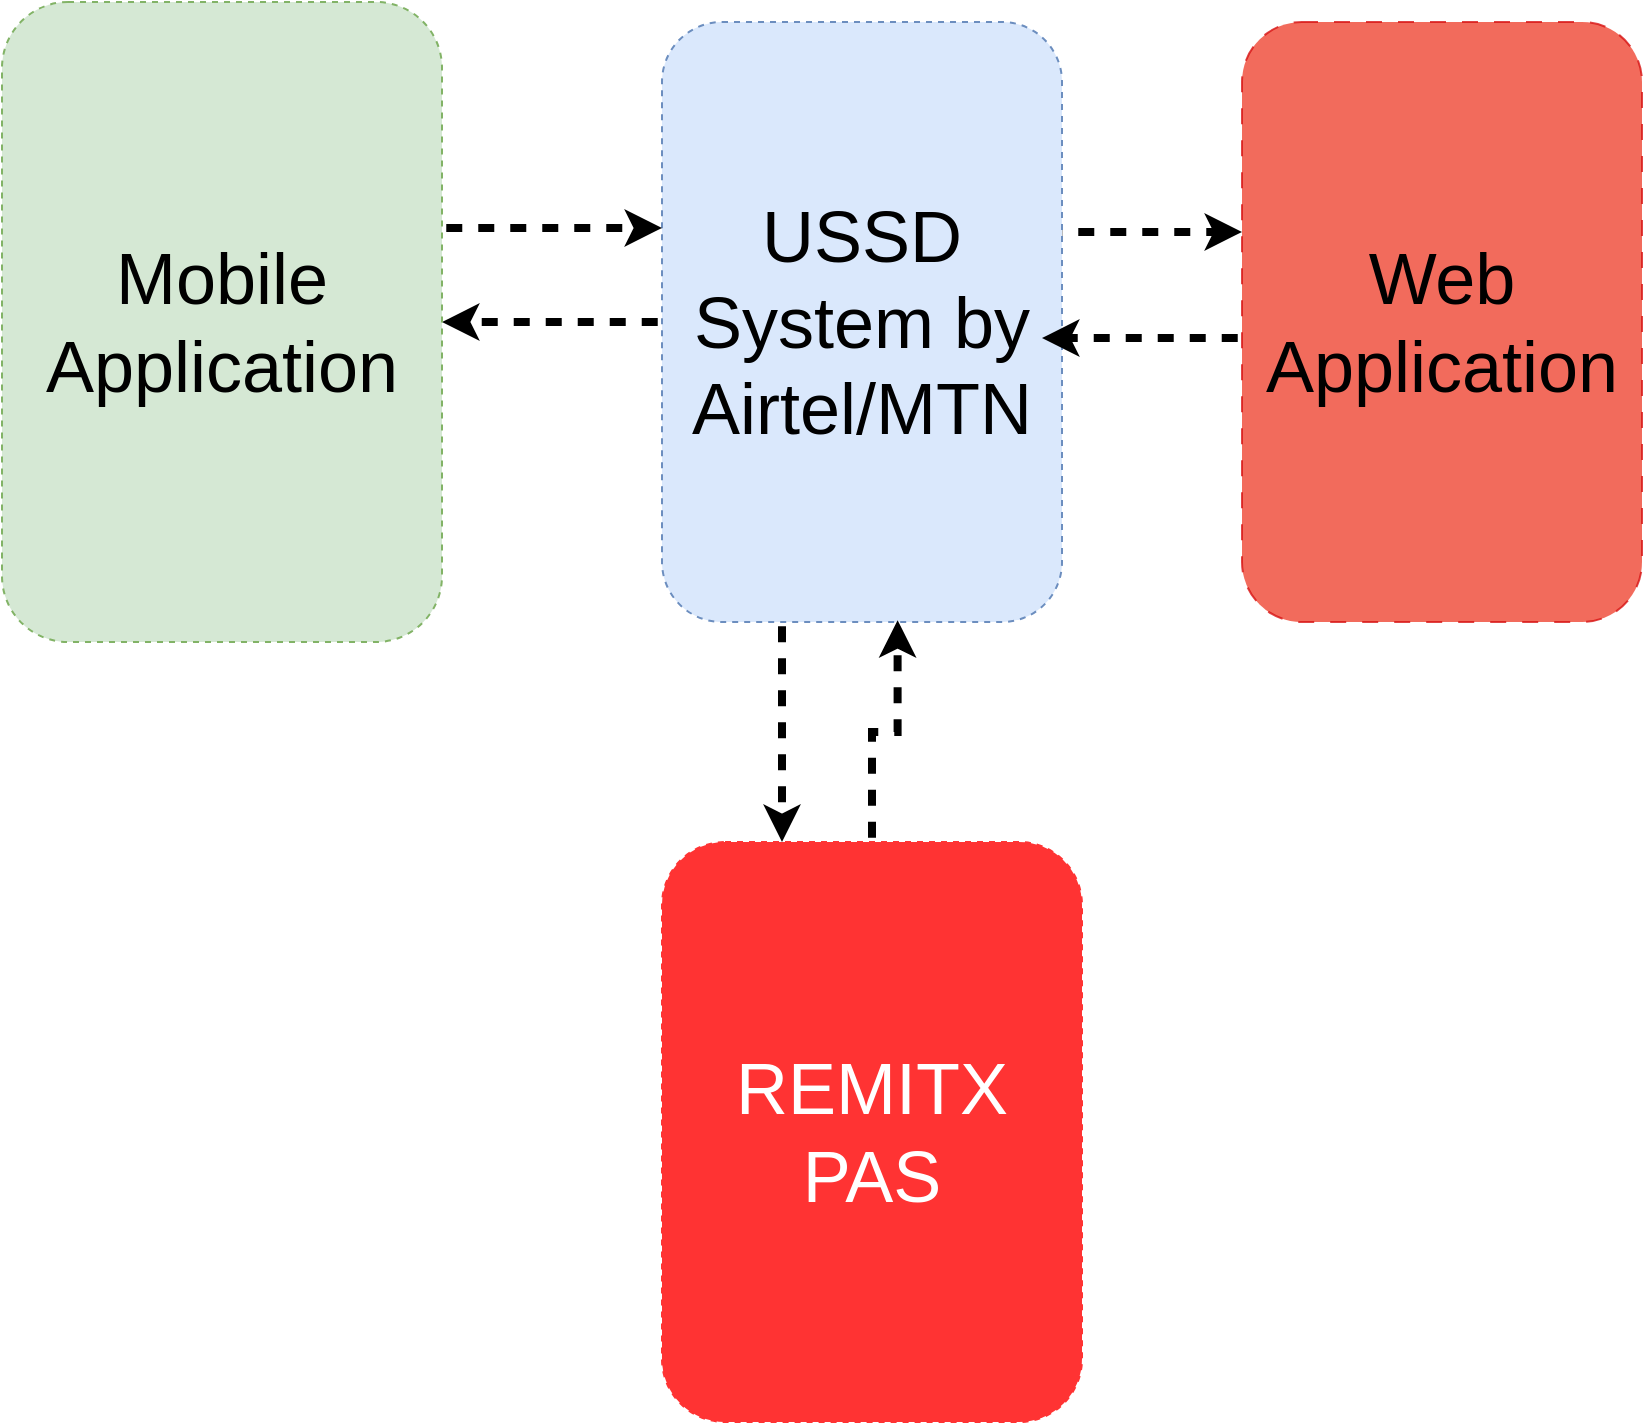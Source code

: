 <mxfile version="24.8.8">
  <diagram name="Page-1" id="71ylsv7XMmZrBS6oHPIS">
    <mxGraphModel dx="1500" dy="881" grid="1" gridSize="10" guides="1" tooltips="1" connect="1" arrows="1" fold="1" page="1" pageScale="1" pageWidth="1169" pageHeight="827" math="0" shadow="0">
      <root>
        <mxCell id="0" />
        <mxCell id="1" parent="0" />
        <mxCell id="Kt-MucmYVOVO_Ar-UiYp-5" value="" style="edgeStyle=orthogonalEdgeStyle;rounded=0;orthogonalLoop=1;jettySize=auto;html=1;strokeWidth=4;flowAnimation=1;" edge="1" parent="1">
          <mxGeometry relative="1" as="geometry">
            <mxPoint x="700" y="195" as="sourcePoint" />
            <mxPoint x="800" y="195" as="targetPoint" />
          </mxGeometry>
        </mxCell>
        <mxCell id="Kt-MucmYVOVO_Ar-UiYp-6" style="edgeStyle=orthogonalEdgeStyle;rounded=0;orthogonalLoop=1;jettySize=auto;html=1;entryX=1;entryY=0.5;entryDx=0;entryDy=0;strokeWidth=4;flowAnimation=1;" edge="1" parent="1" source="Kt-MucmYVOVO_Ar-UiYp-1" target="Kt-MucmYVOVO_Ar-UiYp-3">
          <mxGeometry relative="1" as="geometry" />
        </mxCell>
        <mxCell id="Kt-MucmYVOVO_Ar-UiYp-9" value="" style="edgeStyle=orthogonalEdgeStyle;rounded=0;orthogonalLoop=1;jettySize=auto;html=1;strokeWidth=4;flowAnimation=1;" edge="1" parent="1" source="Kt-MucmYVOVO_Ar-UiYp-1" target="Kt-MucmYVOVO_Ar-UiYp-8">
          <mxGeometry relative="1" as="geometry">
            <Array as="points">
              <mxPoint x="570" y="420" />
              <mxPoint x="570" y="420" />
            </Array>
          </mxGeometry>
        </mxCell>
        <mxCell id="Kt-MucmYVOVO_Ar-UiYp-1" value="&lt;span style=&quot;font-size: 36px;&quot;&gt;USSD System by Airtel/MTN&lt;/span&gt;" style="rounded=1;whiteSpace=wrap;html=1;fillColor=#dae8fc;strokeColor=#6c8ebf;dashed=1;" vertex="1" parent="1">
          <mxGeometry x="510" y="90" width="200" height="300" as="geometry" />
        </mxCell>
        <mxCell id="Kt-MucmYVOVO_Ar-UiYp-7" style="edgeStyle=orthogonalEdgeStyle;rounded=0;orthogonalLoop=1;jettySize=auto;html=1;entryX=1;entryY=0.5;entryDx=0;entryDy=0;strokeWidth=4;flowAnimation=1;" edge="1" parent="1">
          <mxGeometry relative="1" as="geometry">
            <mxPoint x="800" y="248" as="sourcePoint" />
            <mxPoint x="700" y="248" as="targetPoint" />
          </mxGeometry>
        </mxCell>
        <mxCell id="Kt-MucmYVOVO_Ar-UiYp-2" value="&lt;span style=&quot;font-size: 36px;&quot;&gt;Web&lt;/span&gt;&lt;div&gt;&lt;span style=&quot;font-size: 36px;&quot;&gt;Application&lt;/span&gt;&lt;/div&gt;" style="rounded=1;whiteSpace=wrap;html=1;fillColor=#ef4734;strokeColor=#D71515;dashed=1;dashPattern=8 8;fillStyle=solid;gradientColor=none;opacity=80;" vertex="1" parent="1">
          <mxGeometry x="800" y="90" width="200" height="300" as="geometry" />
        </mxCell>
        <mxCell id="Kt-MucmYVOVO_Ar-UiYp-4" value="" style="edgeStyle=orthogonalEdgeStyle;rounded=0;orthogonalLoop=1;jettySize=auto;html=1;strokeWidth=4;flowAnimation=1;" edge="1" parent="1">
          <mxGeometry relative="1" as="geometry">
            <mxPoint x="400" y="193" as="sourcePoint" />
            <mxPoint x="510" y="193" as="targetPoint" />
          </mxGeometry>
        </mxCell>
        <mxCell id="Kt-MucmYVOVO_Ar-UiYp-3" value="&lt;font style=&quot;font-size: 36px;&quot;&gt;Mobile Application&lt;/font&gt;" style="rounded=1;whiteSpace=wrap;html=1;fillColor=#d5e8d4;strokeColor=#82b366;dashed=1;" vertex="1" parent="1">
          <mxGeometry x="180" y="80" width="220" height="320" as="geometry" />
        </mxCell>
        <mxCell id="Kt-MucmYVOVO_Ar-UiYp-8" value="&lt;span style=&quot;font-size: 36px;&quot;&gt;&lt;font color=&quot;#ffffff&quot;&gt;REMITX PAS&lt;/font&gt;&lt;/span&gt;" style="rounded=1;whiteSpace=wrap;html=1;fillColor=#FF3333;strokeColor=#FF3333;dashed=1;" vertex="1" parent="1">
          <mxGeometry x="510" y="500" width="210" height="290" as="geometry" />
        </mxCell>
        <mxCell id="Kt-MucmYVOVO_Ar-UiYp-10" style="edgeStyle=orthogonalEdgeStyle;rounded=0;orthogonalLoop=1;jettySize=auto;html=1;entryX=0.589;entryY=0.997;entryDx=0;entryDy=0;entryPerimeter=0;strokeWidth=4;flowAnimation=1;" edge="1" parent="1" source="Kt-MucmYVOVO_Ar-UiYp-8" target="Kt-MucmYVOVO_Ar-UiYp-1">
          <mxGeometry relative="1" as="geometry" />
        </mxCell>
      </root>
    </mxGraphModel>
  </diagram>
</mxfile>
